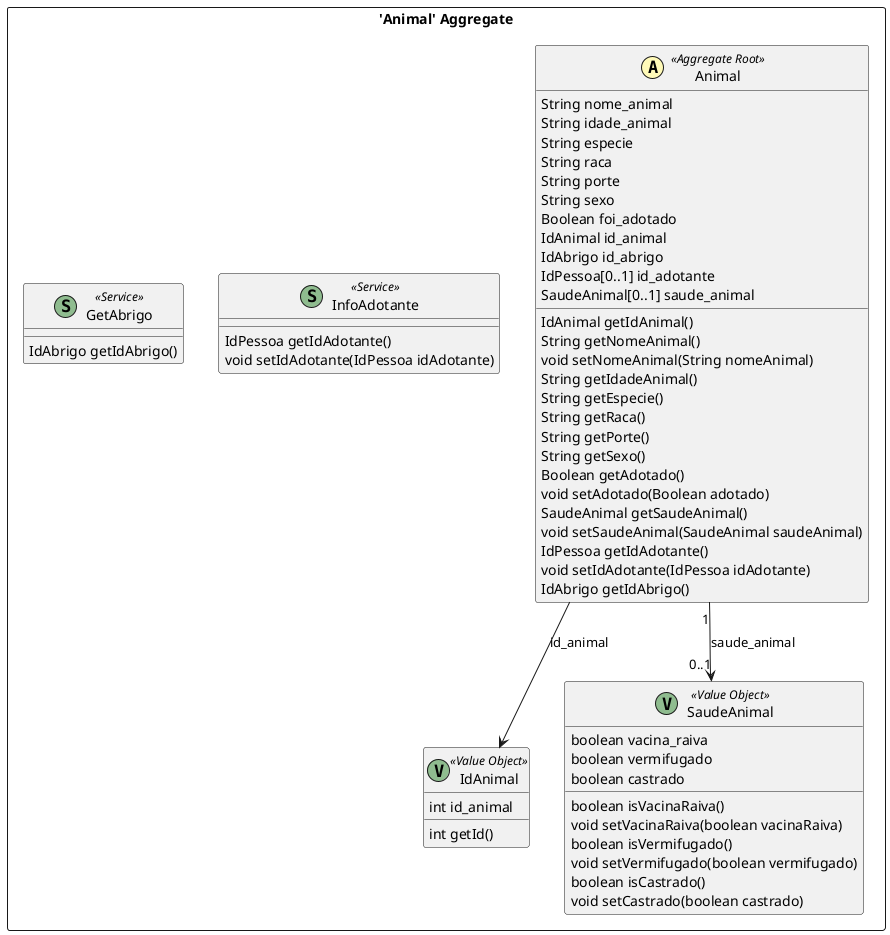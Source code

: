 @startuml

skinparam componentStyle uml2

package "'Animal' Aggregate" <<Rectangle>> {
	class Animal <<(A,#fffab8) Aggregate Root>> {
		String nome_animal
		String idade_animal
		String especie
		String raca
		String porte
		String sexo
		Boolean foi_adotado
		IdAnimal id_animal
		IdAbrigo id_abrigo
		IdPessoa[0..1] id_adotante
		SaudeAnimal[0..1] saude_animal
		IdAnimal getIdAnimal()
		String getNomeAnimal()
		void setNomeAnimal(String nomeAnimal)
		String getIdadeAnimal()
		String getEspecie()
		String getRaca()
		String getPorte()
		String getSexo()
		Boolean getAdotado()
		void setAdotado(Boolean adotado)
		SaudeAnimal getSaudeAnimal()
		void setSaudeAnimal(SaudeAnimal saudeAnimal)
		IdPessoa getIdAdotante()
		void setIdAdotante(IdPessoa idAdotante)
		IdAbrigo getIdAbrigo()
	}
	class IdAnimal <<(V,DarkSeaGreen) Value Object>> {
		int id_animal
		int getId()
	}
	class SaudeAnimal <<(V,DarkSeaGreen) Value Object>> {
		boolean vacina_raiva
		boolean vermifugado
		boolean castrado
		boolean isVacinaRaiva()
		void setVacinaRaiva(boolean vacinaRaiva)
		boolean isVermifugado()
		void setVermifugado(boolean vermifugado)
		boolean isCastrado()
		void setCastrado(boolean castrado)
	}
	class InfoAdotante <<(S,DarkSeaGreen) Service>> {
		IdPessoa getIdAdotante()
		void setIdAdotante(IdPessoa idAdotante)
	}
	class GetAbrigo <<(S,DarkSeaGreen) Service>> {
		IdAbrigo getIdAbrigo()
	}
}
Animal "1" --> "0..1" SaudeAnimal : saude_animal
Animal --> IdAnimal : id_animal


@enduml
